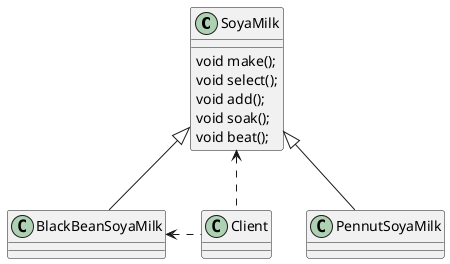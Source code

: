 @startuml

abstract class SoyaMilk
class BlackBeanSoyaMilk
class PennutSoyaMilk
class Client

SoyaMilk <|-- BlackBeanSoyaMilk
SoyaMilk <|-- PennutSoyaMilk
SoyaMilk <.right. Client
BlackBeanSoyaMilk <.right. Client
class SoyaMilk{
  void make();
  void select();
  void add();
  void soak();
  void beat();
}
@enduml